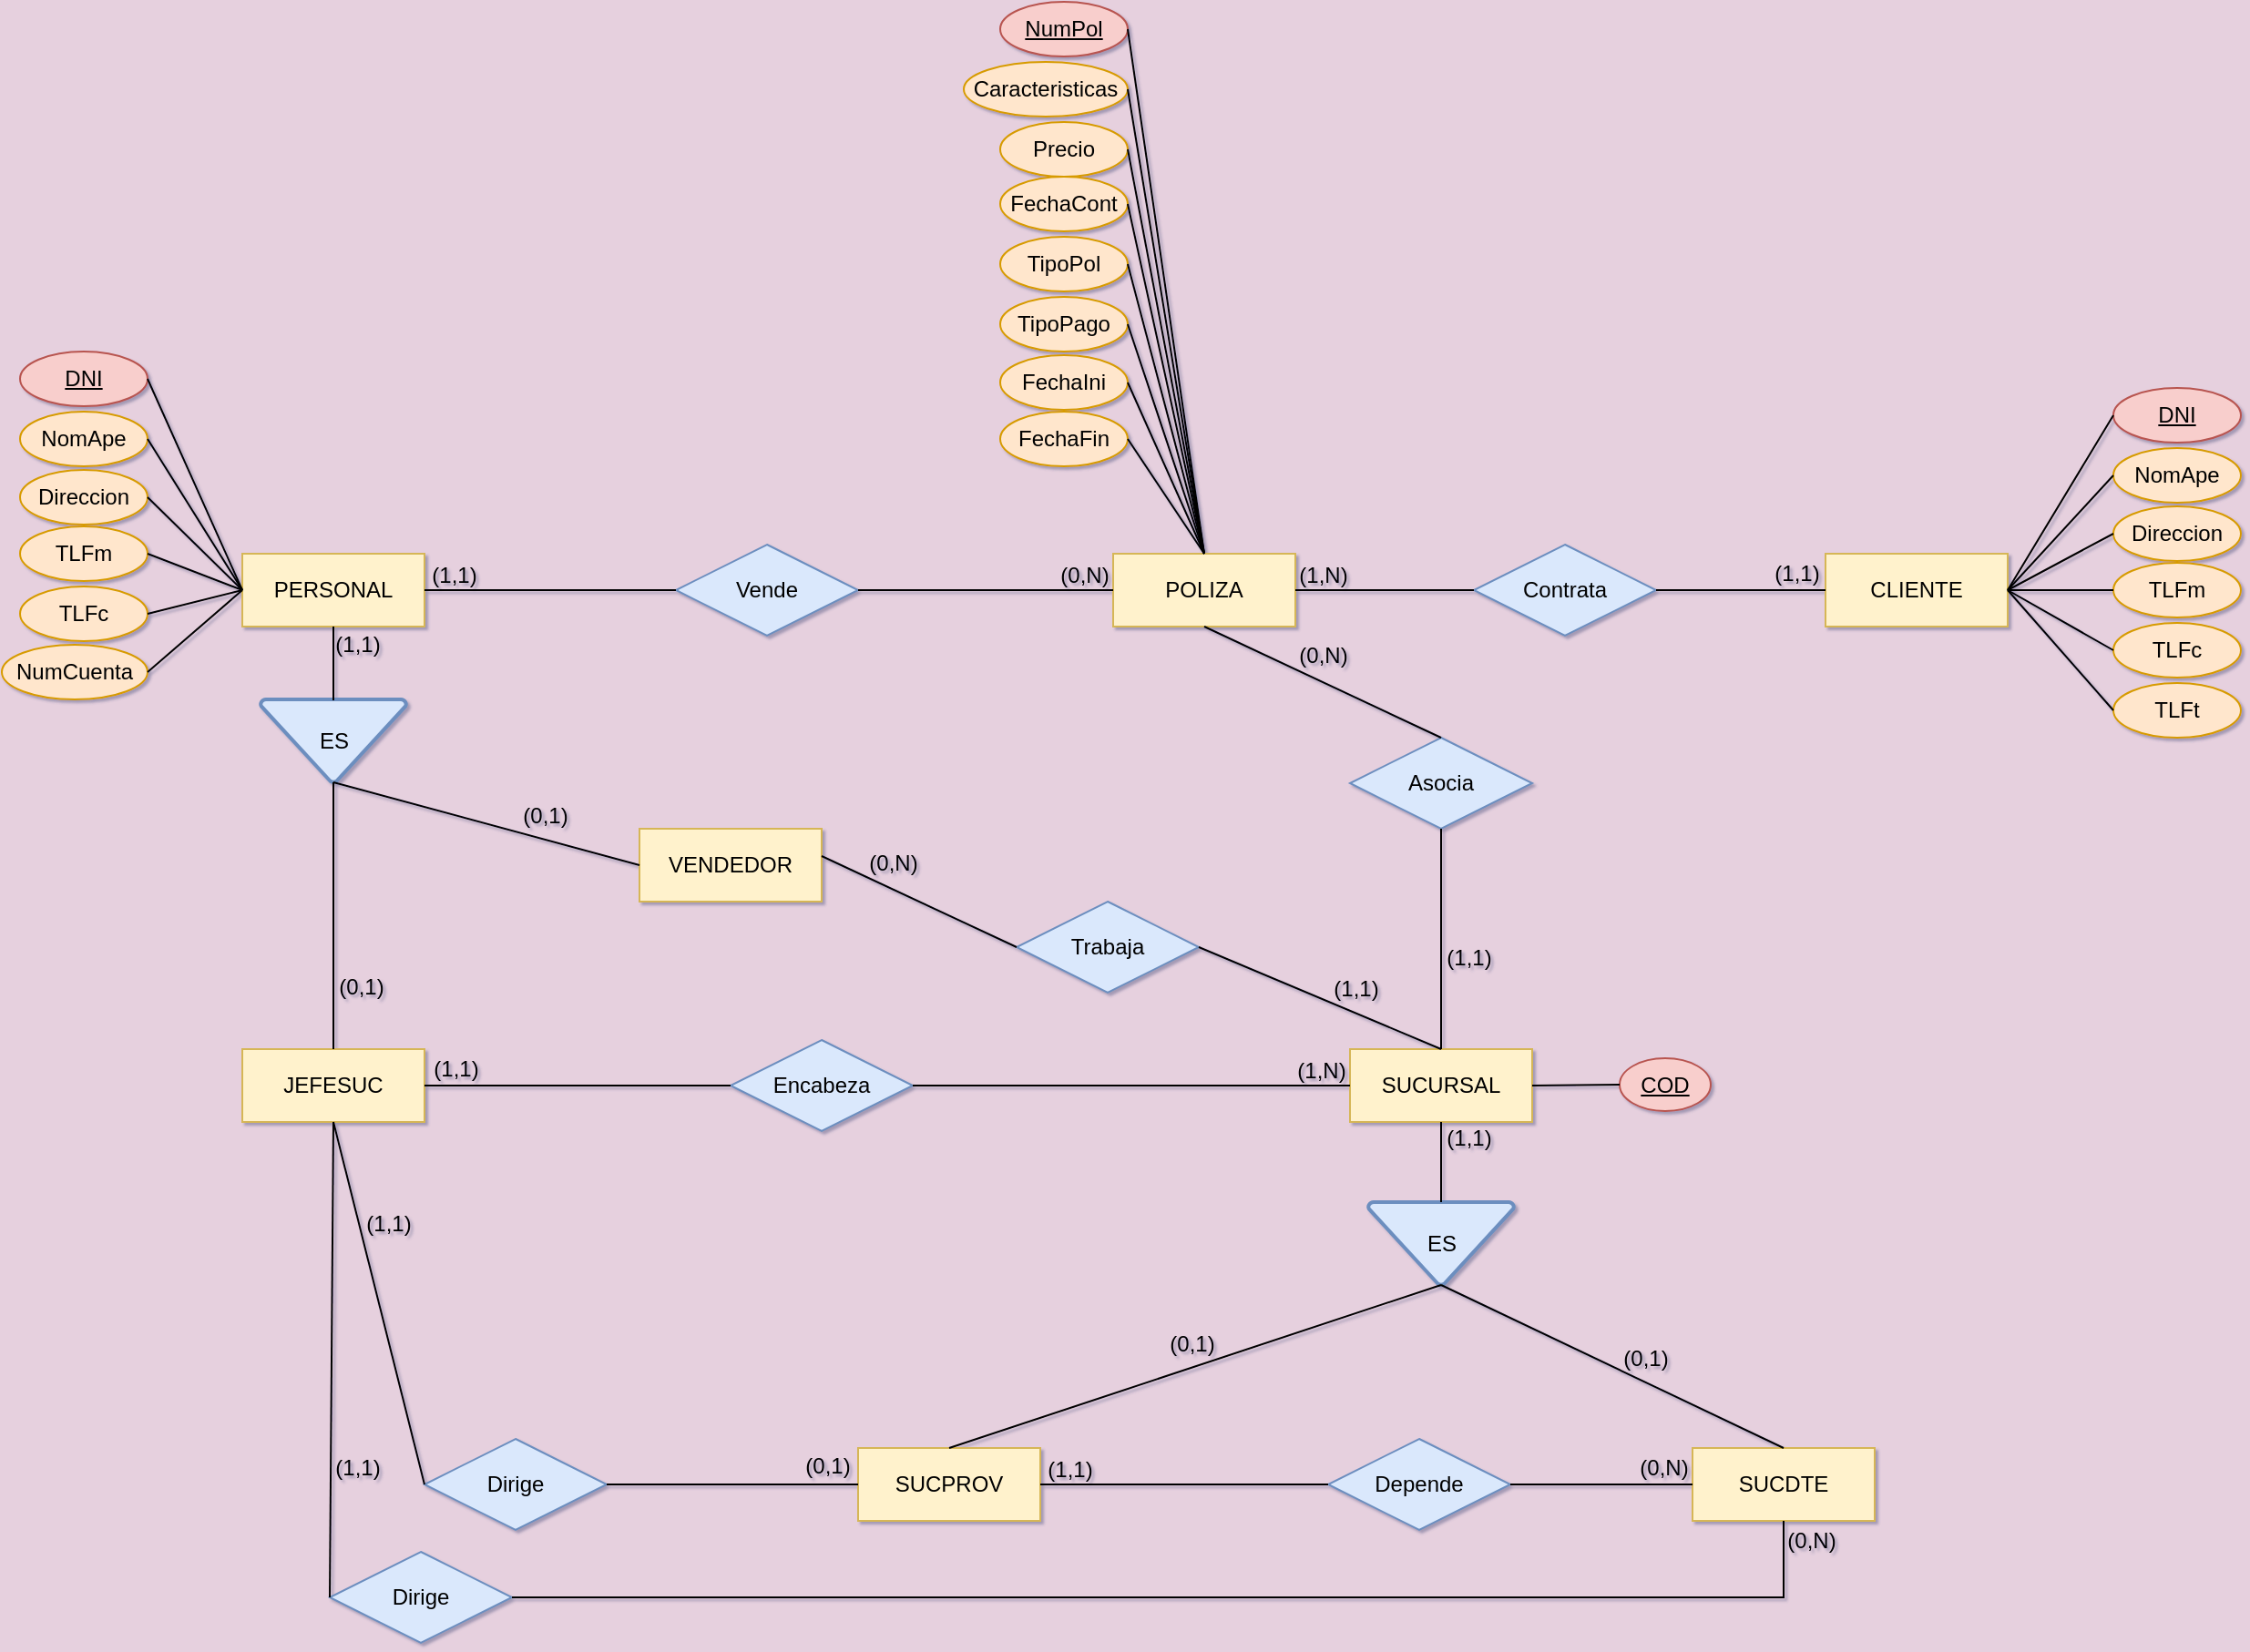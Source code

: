 <mxfile version="28.2.5">
  <diagram name="Página-1" id="L_BSh97Rvrajgwu3YOM5">
    <mxGraphModel dx="1381" dy="597" grid="1" gridSize="10" guides="1" tooltips="1" connect="1" arrows="1" fold="1" page="1" pageScale="1" pageWidth="2336" pageHeight="1654" background="light-dark(#E6D0DE,#AF8383)" math="0" shadow="1">
      <root>
        <mxCell id="0" />
        <mxCell id="1" parent="0" />
        <mxCell id="KrXGOnQtJ1yFIMdC9X8o-1" value="CLIENTE" style="whiteSpace=wrap;html=1;align=center;fillColor=#fff2cc;strokeColor=#d6b656;" parent="1" vertex="1">
          <mxGeometry x="1673" y="481" width="100" height="40" as="geometry" />
        </mxCell>
        <mxCell id="KrXGOnQtJ1yFIMdC9X8o-2" value="POLIZA" style="whiteSpace=wrap;html=1;align=center;fillColor=#fff2cc;strokeColor=#d6b656;" parent="1" vertex="1">
          <mxGeometry x="1282" y="481" width="100" height="40" as="geometry" />
        </mxCell>
        <mxCell id="KrXGOnQtJ1yFIMdC9X8o-3" value="SUCURSAL" style="whiteSpace=wrap;html=1;align=center;fillColor=#fff2cc;strokeColor=#d6b656;" parent="1" vertex="1">
          <mxGeometry x="1412" y="753" width="100" height="40" as="geometry" />
        </mxCell>
        <mxCell id="KrXGOnQtJ1yFIMdC9X8o-4" value="PERSONAL" style="whiteSpace=wrap;html=1;align=center;fillColor=#fff2cc;strokeColor=#d6b656;" parent="1" vertex="1">
          <mxGeometry x="804" y="481" width="100" height="40" as="geometry" />
        </mxCell>
        <mxCell id="KrXGOnQtJ1yFIMdC9X8o-5" value="&lt;div&gt;JEFESUC&lt;/div&gt;" style="whiteSpace=wrap;html=1;align=center;fillColor=#fff2cc;strokeColor=#d6b656;" parent="1" vertex="1">
          <mxGeometry x="804" y="753" width="100" height="40" as="geometry" />
        </mxCell>
        <mxCell id="KrXGOnQtJ1yFIMdC9X8o-6" value="VENDEDOR" style="whiteSpace=wrap;html=1;align=center;fillColor=#fff2cc;strokeColor=#d6b656;" parent="1" vertex="1">
          <mxGeometry x="1022" y="632" width="100" height="40" as="geometry" />
        </mxCell>
        <mxCell id="KrXGOnQtJ1yFIMdC9X8o-8" value="SUCPROV" style="whiteSpace=wrap;html=1;align=center;fillColor=#fff2cc;strokeColor=#d6b656;" parent="1" vertex="1">
          <mxGeometry x="1142" y="972" width="100" height="40" as="geometry" />
        </mxCell>
        <mxCell id="KrXGOnQtJ1yFIMdC9X8o-9" value="SUCDTE" style="whiteSpace=wrap;html=1;align=center;fillColor=#fff2cc;strokeColor=#d6b656;" parent="1" vertex="1">
          <mxGeometry x="1600" y="972" width="100" height="40" as="geometry" />
        </mxCell>
        <mxCell id="KrXGOnQtJ1yFIMdC9X8o-10" value="Contrata" style="shape=rhombus;perimeter=rhombusPerimeter;whiteSpace=wrap;html=1;align=center;fillColor=#dae8fc;strokeColor=#6c8ebf;" parent="1" vertex="1">
          <mxGeometry x="1480" y="476" width="100" height="50" as="geometry" />
        </mxCell>
        <mxCell id="KrXGOnQtJ1yFIMdC9X8o-11" value="Vende" style="shape=rhombus;perimeter=rhombusPerimeter;whiteSpace=wrap;html=1;align=center;fillColor=#dae8fc;strokeColor=#6c8ebf;" parent="1" vertex="1">
          <mxGeometry x="1042" y="476" width="100" height="50" as="geometry" />
        </mxCell>
        <mxCell id="KrXGOnQtJ1yFIMdC9X8o-12" value="Depende" style="shape=rhombus;perimeter=rhombusPerimeter;whiteSpace=wrap;html=1;align=center;fillColor=#dae8fc;strokeColor=#6c8ebf;" parent="1" vertex="1">
          <mxGeometry x="1400" y="967" width="100" height="50" as="geometry" />
        </mxCell>
        <mxCell id="KrXGOnQtJ1yFIMdC9X8o-13" value="Encabeza" style="shape=rhombus;perimeter=rhombusPerimeter;whiteSpace=wrap;html=1;align=center;fillColor=#dae8fc;strokeColor=#6c8ebf;" parent="1" vertex="1">
          <mxGeometry x="1072" y="748" width="100" height="50" as="geometry" />
        </mxCell>
        <mxCell id="KrXGOnQtJ1yFIMdC9X8o-14" value="Trabaja" style="shape=rhombus;perimeter=rhombusPerimeter;whiteSpace=wrap;html=1;align=center;fillColor=#dae8fc;strokeColor=#6c8ebf;" parent="1" vertex="1">
          <mxGeometry x="1229" y="672" width="100" height="50" as="geometry" />
        </mxCell>
        <mxCell id="KrXGOnQtJ1yFIMdC9X8o-15" value="Dirige" style="shape=rhombus;perimeter=rhombusPerimeter;whiteSpace=wrap;html=1;align=center;fillColor=#dae8fc;strokeColor=#6c8ebf;" parent="1" vertex="1">
          <mxGeometry x="904" y="967" width="100" height="50" as="geometry" />
        </mxCell>
        <mxCell id="KrXGOnQtJ1yFIMdC9X8o-16" value="Dirige" style="shape=rhombus;perimeter=rhombusPerimeter;whiteSpace=wrap;html=1;align=center;fillColor=#dae8fc;strokeColor=#6c8ebf;" parent="1" vertex="1">
          <mxGeometry x="852" y="1029" width="100" height="50" as="geometry" />
        </mxCell>
        <mxCell id="KrXGOnQtJ1yFIMdC9X8o-17" value="Asocia" style="shape=rhombus;perimeter=rhombusPerimeter;whiteSpace=wrap;html=1;align=center;fillColor=#dae8fc;strokeColor=#6c8ebf;" parent="1" vertex="1">
          <mxGeometry x="1412" y="582" width="100" height="50" as="geometry" />
        </mxCell>
        <mxCell id="KrXGOnQtJ1yFIMdC9X8o-18" value="" style="endArrow=none;html=1;rounded=0;entryX=0;entryY=0.5;entryDx=0;entryDy=0;exitX=1;exitY=0.5;exitDx=0;exitDy=0;" parent="1" source="KrXGOnQtJ1yFIMdC9X8o-5" target="KrXGOnQtJ1yFIMdC9X8o-13" edge="1">
          <mxGeometry relative="1" as="geometry">
            <mxPoint x="892" y="778" as="sourcePoint" />
            <mxPoint x="1002" y="772.5" as="targetPoint" />
          </mxGeometry>
        </mxCell>
        <mxCell id="KrXGOnQtJ1yFIMdC9X8o-19" value="" style="endArrow=none;html=1;rounded=0;entryX=0;entryY=0.5;entryDx=0;entryDy=0;exitX=1;exitY=0.5;exitDx=0;exitDy=0;" parent="1" source="KrXGOnQtJ1yFIMdC9X8o-13" target="KrXGOnQtJ1yFIMdC9X8o-3" edge="1">
          <mxGeometry relative="1" as="geometry">
            <mxPoint x="1152" y="823" as="sourcePoint" />
            <mxPoint x="1382" y="828" as="targetPoint" />
          </mxGeometry>
        </mxCell>
        <mxCell id="KrXGOnQtJ1yFIMdC9X8o-20" value="" style="endArrow=none;html=1;rounded=0;entryX=0;entryY=0.5;entryDx=0;entryDy=0;exitX=1;exitY=0.5;exitDx=0;exitDy=0;" parent="1" source="KrXGOnQtJ1yFIMdC9X8o-8" target="KrXGOnQtJ1yFIMdC9X8o-12" edge="1">
          <mxGeometry relative="1" as="geometry">
            <mxPoint x="792" y="573" as="sourcePoint" />
            <mxPoint x="1022" y="578" as="targetPoint" />
          </mxGeometry>
        </mxCell>
        <mxCell id="KrXGOnQtJ1yFIMdC9X8o-21" value="" style="endArrow=none;html=1;rounded=0;exitX=1;exitY=0.5;exitDx=0;exitDy=0;entryX=0;entryY=0.5;entryDx=0;entryDy=0;" parent="1" source="KrXGOnQtJ1yFIMdC9X8o-12" target="KrXGOnQtJ1yFIMdC9X8o-9" edge="1">
          <mxGeometry relative="1" as="geometry">
            <mxPoint x="612" y="573" as="sourcePoint" />
            <mxPoint x="1550" y="1017" as="targetPoint" />
          </mxGeometry>
        </mxCell>
        <mxCell id="Dobw_pbnJO2B4XNPJlrt-1" value="" style="endArrow=none;html=1;rounded=0;entryX=1;entryY=0.5;entryDx=0;entryDy=0;exitX=0;exitY=0.5;exitDx=0;exitDy=0;" parent="1" source="KrXGOnQtJ1yFIMdC9X8o-8" target="KrXGOnQtJ1yFIMdC9X8o-15" edge="1">
          <mxGeometry relative="1" as="geometry">
            <mxPoint x="662" y="443" as="sourcePoint" />
            <mxPoint x="692" y="723" as="targetPoint" />
          </mxGeometry>
        </mxCell>
        <mxCell id="Dobw_pbnJO2B4XNPJlrt-2" value="" style="endArrow=none;html=1;rounded=0;entryX=0;entryY=0.5;entryDx=0;entryDy=0;exitX=1;exitY=0.375;exitDx=0;exitDy=0;exitPerimeter=0;" parent="1" source="KrXGOnQtJ1yFIMdC9X8o-6" target="KrXGOnQtJ1yFIMdC9X8o-14" edge="1">
          <mxGeometry relative="1" as="geometry">
            <mxPoint x="1122" y="662" as="sourcePoint" />
            <mxPoint x="1262" y="722" as="targetPoint" />
          </mxGeometry>
        </mxCell>
        <mxCell id="Dobw_pbnJO2B4XNPJlrt-3" value="" style="endArrow=none;html=1;rounded=0;entryX=0;entryY=0.5;entryDx=0;entryDy=0;exitX=0.5;exitY=1;exitDx=0;exitDy=0;" parent="1" source="KrXGOnQtJ1yFIMdC9X8o-5" target="KrXGOnQtJ1yFIMdC9X8o-15" edge="1">
          <mxGeometry relative="1" as="geometry">
            <mxPoint x="943.52" y="857" as="sourcePoint" />
            <mxPoint x="943.52" y="947" as="targetPoint" />
          </mxGeometry>
        </mxCell>
        <mxCell id="Dobw_pbnJO2B4XNPJlrt-6" value="" style="endArrow=none;html=1;rounded=0;entryX=0;entryY=0.5;entryDx=0;entryDy=0;exitX=0.5;exitY=1;exitDx=0;exitDy=0;" parent="1" source="KrXGOnQtJ1yFIMdC9X8o-5" target="KrXGOnQtJ1yFIMdC9X8o-16" edge="1">
          <mxGeometry relative="1" as="geometry">
            <mxPoint x="884" y="838" as="sourcePoint" />
            <mxPoint x="1024" y="898" as="targetPoint" />
          </mxGeometry>
        </mxCell>
        <mxCell id="Dobw_pbnJO2B4XNPJlrt-8" value="" style="endArrow=none;html=1;rounded=0;exitX=1;exitY=0.5;exitDx=0;exitDy=0;entryX=0.5;entryY=1;entryDx=0;entryDy=0;" parent="1" source="KrXGOnQtJ1yFIMdC9X8o-16" target="KrXGOnQtJ1yFIMdC9X8o-9" edge="1">
          <mxGeometry relative="1" as="geometry">
            <mxPoint x="842" y="878" as="sourcePoint" />
            <mxPoint x="1740" y="1037" as="targetPoint" />
            <Array as="points">
              <mxPoint x="1650" y="1054" />
            </Array>
          </mxGeometry>
        </mxCell>
        <mxCell id="Dobw_pbnJO2B4XNPJlrt-39" value="ES" style="shape=mxgraph.flowchart.merge_or_storage;strokeWidth=2;gradientDirection=north;fontStyle=0;html=1;fillColor=#dae8fc;strokeColor=#6c8ebf;" parent="1" vertex="1">
          <mxGeometry x="814" y="561" width="80" height="45.5" as="geometry" />
        </mxCell>
        <mxCell id="Dobw_pbnJO2B4XNPJlrt-63" value="" style="endArrow=none;html=1;rounded=0;entryX=0.5;entryY=0.011;entryDx=0;entryDy=0;entryPerimeter=0;exitX=0.5;exitY=1;exitDx=0;exitDy=0;" parent="1" source="KrXGOnQtJ1yFIMdC9X8o-4" target="Dobw_pbnJO2B4XNPJlrt-39" edge="1">
          <mxGeometry relative="1" as="geometry">
            <mxPoint x="934" y="551" as="sourcePoint" />
            <mxPoint x="834" y="921" as="targetPoint" />
          </mxGeometry>
        </mxCell>
        <mxCell id="Dobw_pbnJO2B4XNPJlrt-64" value="" style="endArrow=none;html=1;rounded=0;entryX=0;entryY=0.5;entryDx=0;entryDy=0;exitX=0.5;exitY=1;exitDx=0;exitDy=0;exitPerimeter=0;" parent="1" source="Dobw_pbnJO2B4XNPJlrt-39" target="KrXGOnQtJ1yFIMdC9X8o-6" edge="1">
          <mxGeometry relative="1" as="geometry">
            <mxPoint x="922" y="750.995" as="sourcePoint" />
            <mxPoint x="1032" y="731" as="targetPoint" />
          </mxGeometry>
        </mxCell>
        <mxCell id="Dobw_pbnJO2B4XNPJlrt-65" value="" style="endArrow=none;html=1;rounded=0;exitX=0.5;exitY=1;exitDx=0;exitDy=0;exitPerimeter=0;entryX=0.5;entryY=0;entryDx=0;entryDy=0;" parent="1" source="Dobw_pbnJO2B4XNPJlrt-39" target="KrXGOnQtJ1yFIMdC9X8o-5" edge="1">
          <mxGeometry relative="1" as="geometry">
            <mxPoint x="994" y="691" as="sourcePoint" />
            <mxPoint x="864" y="861" as="targetPoint" />
          </mxGeometry>
        </mxCell>
        <mxCell id="Dobw_pbnJO2B4XNPJlrt-66" value="" style="endArrow=none;html=1;rounded=0;entryX=0.5;entryY=0;entryDx=0;entryDy=0;exitX=1;exitY=0.5;exitDx=0;exitDy=0;" parent="1" source="KrXGOnQtJ1yFIMdC9X8o-14" target="KrXGOnQtJ1yFIMdC9X8o-3" edge="1">
          <mxGeometry relative="1" as="geometry">
            <mxPoint x="1332" y="771" as="sourcePoint" />
            <mxPoint x="1289" y="801" as="targetPoint" />
          </mxGeometry>
        </mxCell>
        <mxCell id="Dobw_pbnJO2B4XNPJlrt-67" value="" style="endArrow=none;html=1;rounded=0;exitX=1;exitY=0.5;exitDx=0;exitDy=0;exitPerimeter=0;" parent="1" source="KrXGOnQtJ1yFIMdC9X8o-11" target="KrXGOnQtJ1yFIMdC9X8o-2" edge="1">
          <mxGeometry relative="1" as="geometry">
            <mxPoint x="1132" y="581" as="sourcePoint" />
            <mxPoint x="1239" y="631" as="targetPoint" />
          </mxGeometry>
        </mxCell>
        <mxCell id="Dobw_pbnJO2B4XNPJlrt-68" value="" style="endArrow=none;html=1;rounded=0;exitX=1;exitY=0.5;exitDx=0;exitDy=0;entryX=0;entryY=0.5;entryDx=0;entryDy=0;" parent="1" source="KrXGOnQtJ1yFIMdC9X8o-4" target="KrXGOnQtJ1yFIMdC9X8o-11" edge="1">
          <mxGeometry relative="1" as="geometry">
            <mxPoint x="922" y="501" as="sourcePoint" />
            <mxPoint x="1020" y="510" as="targetPoint" />
          </mxGeometry>
        </mxCell>
        <mxCell id="Dobw_pbnJO2B4XNPJlrt-69" value="" style="endArrow=none;html=1;rounded=0;exitX=1;exitY=0.5;exitDx=0;exitDy=0;entryX=0;entryY=0.5;entryDx=0;entryDy=0;" parent="1" source="KrXGOnQtJ1yFIMdC9X8o-10" target="KrXGOnQtJ1yFIMdC9X8o-1" edge="1">
          <mxGeometry relative="1" as="geometry">
            <mxPoint x="1682" y="511" as="sourcePoint" />
            <mxPoint x="1780" y="510" as="targetPoint" />
          </mxGeometry>
        </mxCell>
        <mxCell id="Dobw_pbnJO2B4XNPJlrt-70" value="" style="endArrow=none;html=1;rounded=0;entryX=0;entryY=0.5;entryDx=0;entryDy=0;exitX=1;exitY=0.5;exitDx=0;exitDy=0;exitPerimeter=0;" parent="1" source="KrXGOnQtJ1yFIMdC9X8o-2" target="KrXGOnQtJ1yFIMdC9X8o-10" edge="1">
          <mxGeometry relative="1" as="geometry">
            <mxPoint x="1472" y="531" as="sourcePoint" />
            <mxPoint x="1579" y="581" as="targetPoint" />
          </mxGeometry>
        </mxCell>
        <mxCell id="Dobw_pbnJO2B4XNPJlrt-71" value="" style="endArrow=none;html=1;rounded=0;exitX=0.5;exitY=1;exitDx=0;exitDy=0;exitPerimeter=0;entryX=0.5;entryY=0;entryDx=0;entryDy=0;" parent="1" source="KrXGOnQtJ1yFIMdC9X8o-2" target="KrXGOnQtJ1yFIMdC9X8o-17" edge="1">
          <mxGeometry relative="1" as="geometry">
            <mxPoint x="1392" y="631" as="sourcePoint" />
            <mxPoint x="1472" y="681" as="targetPoint" />
          </mxGeometry>
        </mxCell>
        <mxCell id="Dobw_pbnJO2B4XNPJlrt-72" value="" style="endArrow=none;html=1;rounded=0;exitX=0.5;exitY=1;exitDx=0;exitDy=0;" parent="1" source="KrXGOnQtJ1yFIMdC9X8o-17" target="KrXGOnQtJ1yFIMdC9X8o-3" edge="1">
          <mxGeometry relative="1" as="geometry">
            <mxPoint x="1472" y="711" as="sourcePoint" />
            <mxPoint x="1482" y="861" as="targetPoint" />
          </mxGeometry>
        </mxCell>
        <mxCell id="Dobw_pbnJO2B4XNPJlrt-73" value="NomApe" style="ellipse;whiteSpace=wrap;html=1;fillColor=#ffe6cc;strokeColor=#d79b00;" parent="1" vertex="1">
          <mxGeometry x="1831" y="423" width="70" height="30" as="geometry" />
        </mxCell>
        <mxCell id="Dobw_pbnJO2B4XNPJlrt-74" value="DNI" style="ellipse;whiteSpace=wrap;html=1;fillColor=#f8cecc;strokeColor=#b85450;fontStyle=4" parent="1" vertex="1">
          <mxGeometry x="1831" y="390" width="70" height="30" as="geometry" />
        </mxCell>
        <mxCell id="Dobw_pbnJO2B4XNPJlrt-75" value="Direccion" style="ellipse;whiteSpace=wrap;html=1;fillColor=#ffe6cc;strokeColor=#d79b00;" parent="1" vertex="1">
          <mxGeometry x="1831" y="455" width="70" height="30" as="geometry" />
        </mxCell>
        <mxCell id="Dobw_pbnJO2B4XNPJlrt-76" value="TLFm" style="ellipse;whiteSpace=wrap;html=1;fillColor=#ffe6cc;strokeColor=#d79b00;" parent="1" vertex="1">
          <mxGeometry x="1831" y="486" width="70" height="30" as="geometry" />
        </mxCell>
        <mxCell id="Dobw_pbnJO2B4XNPJlrt-77" value="TLFc" style="ellipse;whiteSpace=wrap;html=1;fillColor=#ffe6cc;strokeColor=#d79b00;" parent="1" vertex="1">
          <mxGeometry x="1831" y="519" width="70" height="30" as="geometry" />
        </mxCell>
        <mxCell id="Dobw_pbnJO2B4XNPJlrt-78" value="TLFt" style="ellipse;whiteSpace=wrap;html=1;fillColor=#ffe6cc;strokeColor=#d79b00;" parent="1" vertex="1">
          <mxGeometry x="1831" y="552" width="70" height="30" as="geometry" />
        </mxCell>
        <mxCell id="Dobw_pbnJO2B4XNPJlrt-79" value="NumPol" style="ellipse;whiteSpace=wrap;html=1;fillColor=#f8cecc;strokeColor=#b85450;fontStyle=4" parent="1" vertex="1">
          <mxGeometry x="1220" y="178" width="70" height="30" as="geometry" />
        </mxCell>
        <mxCell id="Dobw_pbnJO2B4XNPJlrt-80" value="Caracteristicas" style="ellipse;whiteSpace=wrap;html=1;fillColor=#ffe6cc;strokeColor=#d79b00;" parent="1" vertex="1">
          <mxGeometry x="1200" y="211" width="90" height="30" as="geometry" />
        </mxCell>
        <mxCell id="Dobw_pbnJO2B4XNPJlrt-81" value="Precio" style="ellipse;whiteSpace=wrap;html=1;fillColor=#ffe6cc;strokeColor=#d79b00;" parent="1" vertex="1">
          <mxGeometry x="1220" y="244" width="70" height="30" as="geometry" />
        </mxCell>
        <mxCell id="Dobw_pbnJO2B4XNPJlrt-82" value="FechaCont" style="ellipse;whiteSpace=wrap;html=1;fillColor=#ffe6cc;strokeColor=#d79b00;" parent="1" vertex="1">
          <mxGeometry x="1220" y="274" width="70" height="30" as="geometry" />
        </mxCell>
        <mxCell id="Dobw_pbnJO2B4XNPJlrt-83" value="TipoPol" style="ellipse;whiteSpace=wrap;html=1;fillColor=#ffe6cc;strokeColor=#d79b00;" parent="1" vertex="1">
          <mxGeometry x="1220" y="307" width="70" height="30" as="geometry" />
        </mxCell>
        <mxCell id="Dobw_pbnJO2B4XNPJlrt-84" value="TipoPago" style="ellipse;whiteSpace=wrap;html=1;fillColor=#ffe6cc;strokeColor=#d79b00;" parent="1" vertex="1">
          <mxGeometry x="1220" y="340" width="70" height="30" as="geometry" />
        </mxCell>
        <mxCell id="Dobw_pbnJO2B4XNPJlrt-85" value="FechaIni" style="ellipse;whiteSpace=wrap;html=1;fillColor=#ffe6cc;strokeColor=#d79b00;" parent="1" vertex="1">
          <mxGeometry x="1220" y="372" width="70" height="30" as="geometry" />
        </mxCell>
        <mxCell id="Dobw_pbnJO2B4XNPJlrt-86" value="FechaFin" style="ellipse;whiteSpace=wrap;html=1;fillColor=#ffe6cc;strokeColor=#d79b00;" parent="1" vertex="1">
          <mxGeometry x="1220" y="403" width="70" height="30" as="geometry" />
        </mxCell>
        <mxCell id="Dobw_pbnJO2B4XNPJlrt-90" value="COD" style="ellipse;whiteSpace=wrap;html=1;fillColor=#f8cecc;strokeColor=#b85450;fontStyle=4" parent="1" vertex="1">
          <mxGeometry x="1560" y="758" width="50" height="29" as="geometry" />
        </mxCell>
        <mxCell id="Dobw_pbnJO2B4XNPJlrt-91" value="DNI" style="ellipse;whiteSpace=wrap;html=1;fillColor=#f8cecc;strokeColor=#b85450;fontStyle=4" parent="1" vertex="1">
          <mxGeometry x="682" y="370" width="70" height="30" as="geometry" />
        </mxCell>
        <mxCell id="Dobw_pbnJO2B4XNPJlrt-92" value="NomApe" style="ellipse;whiteSpace=wrap;html=1;fillColor=#ffe6cc;strokeColor=#d79b00;" parent="1" vertex="1">
          <mxGeometry x="682" y="403" width="70" height="30" as="geometry" />
        </mxCell>
        <mxCell id="Dobw_pbnJO2B4XNPJlrt-93" value="Direccion" style="ellipse;whiteSpace=wrap;html=1;fillColor=#ffe6cc;strokeColor=#d79b00;" parent="1" vertex="1">
          <mxGeometry x="682" y="435" width="70" height="30" as="geometry" />
        </mxCell>
        <mxCell id="Dobw_pbnJO2B4XNPJlrt-94" value="TLFm" style="ellipse;whiteSpace=wrap;html=1;fillColor=#ffe6cc;strokeColor=#d79b00;" parent="1" vertex="1">
          <mxGeometry x="682" y="466" width="70" height="30" as="geometry" />
        </mxCell>
        <mxCell id="Dobw_pbnJO2B4XNPJlrt-95" value="TLFc" style="ellipse;whiteSpace=wrap;html=1;fillColor=#ffe6cc;strokeColor=#d79b00;" parent="1" vertex="1">
          <mxGeometry x="682" y="499" width="70" height="30" as="geometry" />
        </mxCell>
        <mxCell id="Dobw_pbnJO2B4XNPJlrt-96" value="NumCuenta" style="ellipse;whiteSpace=wrap;html=1;fillColor=#ffe6cc;strokeColor=#d79b00;" parent="1" vertex="1">
          <mxGeometry x="672" y="531" width="80" height="30" as="geometry" />
        </mxCell>
        <mxCell id="JXPAojj7HqvzzVR8Z2ly-1" value="ES" style="shape=mxgraph.flowchart.merge_or_storage;strokeWidth=2;gradientDirection=north;fontStyle=0;html=1;fillColor=#dae8fc;strokeColor=#6c8ebf;" parent="1" vertex="1">
          <mxGeometry x="1422" y="837" width="80" height="45.5" as="geometry" />
        </mxCell>
        <mxCell id="JXPAojj7HqvzzVR8Z2ly-2" value="" style="endArrow=none;html=1;rounded=0;entryX=0.5;entryY=0;entryDx=0;entryDy=0;exitX=0.5;exitY=1;exitDx=0;exitDy=0;entryPerimeter=0;" parent="1" source="KrXGOnQtJ1yFIMdC9X8o-3" target="JXPAojj7HqvzzVR8Z2ly-1" edge="1">
          <mxGeometry relative="1" as="geometry">
            <mxPoint x="1470" y="967" as="sourcePoint" />
            <mxPoint x="1717" y="927" as="targetPoint" />
          </mxGeometry>
        </mxCell>
        <mxCell id="JXPAojj7HqvzzVR8Z2ly-4" value="" style="endArrow=none;html=1;rounded=0;entryX=0.5;entryY=1;entryDx=0;entryDy=0;exitX=0.5;exitY=0;exitDx=0;exitDy=0;entryPerimeter=0;" parent="1" source="KrXGOnQtJ1yFIMdC9X8o-8" target="JXPAojj7HqvzzVR8Z2ly-1" edge="1">
          <mxGeometry relative="1" as="geometry">
            <mxPoint x="1440" y="977" as="sourcePoint" />
            <mxPoint x="1687" y="937" as="targetPoint" />
          </mxGeometry>
        </mxCell>
        <mxCell id="JXPAojj7HqvzzVR8Z2ly-5" value="" style="endArrow=none;html=1;rounded=0;entryX=0.5;entryY=0;entryDx=0;entryDy=0;exitX=0.5;exitY=1;exitDx=0;exitDy=0;exitPerimeter=0;" parent="1" source="JXPAojj7HqvzzVR8Z2ly-1" target="KrXGOnQtJ1yFIMdC9X8o-9" edge="1">
          <mxGeometry relative="1" as="geometry">
            <mxPoint x="1560" y="987" as="sourcePoint" />
            <mxPoint x="1807" y="947" as="targetPoint" />
          </mxGeometry>
        </mxCell>
        <mxCell id="JXPAojj7HqvzzVR8Z2ly-11" value="" style="endArrow=none;html=1;rounded=0;entryX=0;entryY=0.5;entryDx=0;entryDy=0;exitX=1;exitY=0.5;exitDx=0;exitDy=0;" parent="1" source="Dobw_pbnJO2B4XNPJlrt-91" target="KrXGOnQtJ1yFIMdC9X8o-4" edge="1">
          <mxGeometry relative="1" as="geometry">
            <mxPoint x="802" y="320" as="sourcePoint" />
            <mxPoint x="1049" y="280" as="targetPoint" />
          </mxGeometry>
        </mxCell>
        <mxCell id="JXPAojj7HqvzzVR8Z2ly-12" value="" style="endArrow=none;html=1;rounded=0;entryX=0;entryY=0.5;entryDx=0;entryDy=0;exitX=1;exitY=0.5;exitDx=0;exitDy=0;" parent="1" source="Dobw_pbnJO2B4XNPJlrt-92" target="KrXGOnQtJ1yFIMdC9X8o-4" edge="1">
          <mxGeometry relative="1" as="geometry">
            <mxPoint x="792" y="340" as="sourcePoint" />
            <mxPoint x="1039" y="300" as="targetPoint" />
          </mxGeometry>
        </mxCell>
        <mxCell id="JXPAojj7HqvzzVR8Z2ly-13" value="" style="endArrow=none;html=1;rounded=0;entryX=0;entryY=0.5;entryDx=0;entryDy=0;exitX=1;exitY=0.5;exitDx=0;exitDy=0;" parent="1" source="Dobw_pbnJO2B4XNPJlrt-93" target="KrXGOnQtJ1yFIMdC9X8o-4" edge="1">
          <mxGeometry relative="1" as="geometry">
            <mxPoint x="842" y="300" as="sourcePoint" />
            <mxPoint x="864" y="538" as="targetPoint" />
          </mxGeometry>
        </mxCell>
        <mxCell id="JXPAojj7HqvzzVR8Z2ly-14" value="" style="endArrow=none;html=1;rounded=0;entryX=0;entryY=0.5;entryDx=0;entryDy=0;exitX=1;exitY=0.5;exitDx=0;exitDy=0;" parent="1" source="Dobw_pbnJO2B4XNPJlrt-94" target="KrXGOnQtJ1yFIMdC9X8o-4" edge="1">
          <mxGeometry relative="1" as="geometry">
            <mxPoint x="802" y="320" as="sourcePoint" />
            <mxPoint x="824" y="558" as="targetPoint" />
          </mxGeometry>
        </mxCell>
        <mxCell id="JXPAojj7HqvzzVR8Z2ly-15" value="" style="endArrow=none;html=1;rounded=0;exitX=1;exitY=0.5;exitDx=0;exitDy=0;entryX=0;entryY=0.5;entryDx=0;entryDy=0;" parent="1" source="Dobw_pbnJO2B4XNPJlrt-95" target="KrXGOnQtJ1yFIMdC9X8o-4" edge="1">
          <mxGeometry relative="1" as="geometry">
            <mxPoint x="812" y="360" as="sourcePoint" />
            <mxPoint x="802" y="500" as="targetPoint" />
          </mxGeometry>
        </mxCell>
        <mxCell id="JXPAojj7HqvzzVR8Z2ly-16" value="" style="endArrow=none;html=1;rounded=0;entryX=0;entryY=0.5;entryDx=0;entryDy=0;exitX=1;exitY=0.5;exitDx=0;exitDy=0;" parent="1" source="Dobw_pbnJO2B4XNPJlrt-96" target="KrXGOnQtJ1yFIMdC9X8o-4" edge="1">
          <mxGeometry relative="1" as="geometry">
            <mxPoint x="832" y="380" as="sourcePoint" />
            <mxPoint x="854" y="618" as="targetPoint" />
          </mxGeometry>
        </mxCell>
        <mxCell id="JXPAojj7HqvzzVR8Z2ly-18" value="" style="endArrow=none;html=1;rounded=0;entryX=0.5;entryY=0;entryDx=0;entryDy=0;exitX=1;exitY=0.5;exitDx=0;exitDy=0;" parent="1" source="Dobw_pbnJO2B4XNPJlrt-79" target="KrXGOnQtJ1yFIMdC9X8o-2" edge="1">
          <mxGeometry relative="1" as="geometry">
            <mxPoint x="1300" y="280" as="sourcePoint" />
            <mxPoint x="1322" y="518" as="targetPoint" />
          </mxGeometry>
        </mxCell>
        <mxCell id="JXPAojj7HqvzzVR8Z2ly-19" value="" style="endArrow=none;html=1;rounded=0;entryX=0.5;entryY=0;entryDx=0;entryDy=0;exitX=1;exitY=0.5;exitDx=0;exitDy=0;" parent="1" source="Dobw_pbnJO2B4XNPJlrt-80" target="KrXGOnQtJ1yFIMdC9X8o-2" edge="1">
          <mxGeometry relative="1" as="geometry">
            <mxPoint x="1320" y="270" as="sourcePoint" />
            <mxPoint x="1362" y="558" as="targetPoint" />
          </mxGeometry>
        </mxCell>
        <mxCell id="JXPAojj7HqvzzVR8Z2ly-20" value="" style="endArrow=none;html=1;rounded=0;entryX=0.5;entryY=0;entryDx=0;entryDy=0;exitX=1;exitY=0.5;exitDx=0;exitDy=0;" parent="1" source="Dobw_pbnJO2B4XNPJlrt-81" target="KrXGOnQtJ1yFIMdC9X8o-2" edge="1">
          <mxGeometry relative="1" as="geometry">
            <mxPoint x="1280" y="250" as="sourcePoint" />
            <mxPoint x="1322" y="538" as="targetPoint" />
          </mxGeometry>
        </mxCell>
        <mxCell id="JXPAojj7HqvzzVR8Z2ly-21" value="" style="endArrow=none;html=1;rounded=0;entryX=0.5;entryY=0;entryDx=0;entryDy=0;exitX=1;exitY=0.5;exitDx=0;exitDy=0;" parent="1" source="Dobw_pbnJO2B4XNPJlrt-82" target="KrXGOnQtJ1yFIMdC9X8o-2" edge="1">
          <mxGeometry relative="1" as="geometry">
            <mxPoint x="1320" y="310" as="sourcePoint" />
            <mxPoint x="1362" y="598" as="targetPoint" />
          </mxGeometry>
        </mxCell>
        <mxCell id="JXPAojj7HqvzzVR8Z2ly-22" value="" style="endArrow=none;html=1;rounded=0;entryX=0;entryY=0.5;entryDx=0;entryDy=0;exitX=1;exitY=0.5;exitDx=0;exitDy=0;" parent="1" source="KrXGOnQtJ1yFIMdC9X8o-3" target="Dobw_pbnJO2B4XNPJlrt-90" edge="1">
          <mxGeometry relative="1" as="geometry">
            <mxPoint x="1630" y="717" as="sourcePoint" />
            <mxPoint x="1672" y="1005" as="targetPoint" />
          </mxGeometry>
        </mxCell>
        <mxCell id="JXPAojj7HqvzzVR8Z2ly-26" value="" style="endArrow=none;html=1;rounded=0;entryX=0.5;entryY=0;entryDx=0;entryDy=0;exitX=1;exitY=0.5;exitDx=0;exitDy=0;" parent="1" source="Dobw_pbnJO2B4XNPJlrt-83" target="KrXGOnQtJ1yFIMdC9X8o-2" edge="1">
          <mxGeometry relative="1" as="geometry">
            <mxPoint x="1300" y="300" as="sourcePoint" />
            <mxPoint x="1342" y="588" as="targetPoint" />
          </mxGeometry>
        </mxCell>
        <mxCell id="JXPAojj7HqvzzVR8Z2ly-30" value="" style="endArrow=none;html=1;rounded=0;entryX=0.5;entryY=0;entryDx=0;entryDy=0;exitX=1;exitY=0.5;exitDx=0;exitDy=0;" parent="1" source="Dobw_pbnJO2B4XNPJlrt-86" target="KrXGOnQtJ1yFIMdC9X8o-2" edge="1">
          <mxGeometry relative="1" as="geometry">
            <mxPoint x="1360" y="380" as="sourcePoint" />
            <mxPoint x="1412" y="404" as="targetPoint" />
          </mxGeometry>
        </mxCell>
        <mxCell id="JXPAojj7HqvzzVR8Z2ly-31" value="" style="endArrow=none;html=1;rounded=0;entryX=0.5;entryY=0;entryDx=0;entryDy=0;exitX=1;exitY=0.5;exitDx=0;exitDy=0;" parent="1" source="Dobw_pbnJO2B4XNPJlrt-85" target="KrXGOnQtJ1yFIMdC9X8o-2" edge="1">
          <mxGeometry relative="1" as="geometry">
            <mxPoint x="1360" y="390" as="sourcePoint" />
            <mxPoint x="1412" y="414" as="targetPoint" />
          </mxGeometry>
        </mxCell>
        <mxCell id="JXPAojj7HqvzzVR8Z2ly-32" value="" style="endArrow=none;html=1;rounded=0;entryX=0.5;entryY=0;entryDx=0;entryDy=0;exitX=1;exitY=0.5;exitDx=0;exitDy=0;" parent="1" source="Dobw_pbnJO2B4XNPJlrt-84" target="KrXGOnQtJ1yFIMdC9X8o-2" edge="1">
          <mxGeometry relative="1" as="geometry">
            <mxPoint x="1380" y="330" as="sourcePoint" />
            <mxPoint x="1422" y="384" as="targetPoint" />
          </mxGeometry>
        </mxCell>
        <mxCell id="JXPAojj7HqvzzVR8Z2ly-33" value="" style="endArrow=none;html=1;rounded=0;entryX=1;entryY=0.5;entryDx=0;entryDy=0;exitX=0;exitY=0.5;exitDx=0;exitDy=0;" parent="1" source="Dobw_pbnJO2B4XNPJlrt-74" target="KrXGOnQtJ1yFIMdC9X8o-1" edge="1">
          <mxGeometry relative="1" as="geometry">
            <mxPoint x="1761" y="410" as="sourcePoint" />
            <mxPoint x="1813" y="434" as="targetPoint" />
          </mxGeometry>
        </mxCell>
        <mxCell id="JXPAojj7HqvzzVR8Z2ly-34" value="" style="endArrow=none;html=1;rounded=0;entryX=1;entryY=0.5;entryDx=0;entryDy=0;exitX=0;exitY=0.5;exitDx=0;exitDy=0;" parent="1" source="Dobw_pbnJO2B4XNPJlrt-73" target="KrXGOnQtJ1yFIMdC9X8o-1" edge="1">
          <mxGeometry relative="1" as="geometry">
            <mxPoint x="1851" y="430" as="sourcePoint" />
            <mxPoint x="1903" y="454" as="targetPoint" />
          </mxGeometry>
        </mxCell>
        <mxCell id="JXPAojj7HqvzzVR8Z2ly-36" value="" style="endArrow=none;html=1;rounded=0;entryX=1;entryY=0.5;entryDx=0;entryDy=0;exitX=0;exitY=0.5;exitDx=0;exitDy=0;" parent="1" source="Dobw_pbnJO2B4XNPJlrt-75" target="KrXGOnQtJ1yFIMdC9X8o-1" edge="1">
          <mxGeometry relative="1" as="geometry">
            <mxPoint x="1949" y="430" as="sourcePoint" />
            <mxPoint x="1851" y="549" as="targetPoint" />
          </mxGeometry>
        </mxCell>
        <mxCell id="JXPAojj7HqvzzVR8Z2ly-37" value="" style="endArrow=none;html=1;rounded=0;entryX=1;entryY=0.5;entryDx=0;entryDy=0;exitX=0;exitY=0.5;exitDx=0;exitDy=0;" parent="1" source="Dobw_pbnJO2B4XNPJlrt-76" target="KrXGOnQtJ1yFIMdC9X8o-1" edge="1">
          <mxGeometry relative="1" as="geometry">
            <mxPoint x="1939" y="460" as="sourcePoint" />
            <mxPoint x="1841" y="579" as="targetPoint" />
          </mxGeometry>
        </mxCell>
        <mxCell id="JXPAojj7HqvzzVR8Z2ly-38" value="" style="endArrow=none;html=1;rounded=0;entryX=1;entryY=0.5;entryDx=0;entryDy=0;exitX=0;exitY=0.5;exitDx=0;exitDy=0;" parent="1" source="Dobw_pbnJO2B4XNPJlrt-77" target="KrXGOnQtJ1yFIMdC9X8o-1" edge="1">
          <mxGeometry relative="1" as="geometry">
            <mxPoint x="1939" y="480" as="sourcePoint" />
            <mxPoint x="1841" y="599" as="targetPoint" />
          </mxGeometry>
        </mxCell>
        <mxCell id="JXPAojj7HqvzzVR8Z2ly-39" value="" style="endArrow=none;html=1;rounded=0;entryX=1;entryY=0.5;entryDx=0;entryDy=0;exitX=0;exitY=0.5;exitDx=0;exitDy=0;" parent="1" source="Dobw_pbnJO2B4XNPJlrt-78" target="KrXGOnQtJ1yFIMdC9X8o-1" edge="1">
          <mxGeometry relative="1" as="geometry">
            <mxPoint x="1949" y="530" as="sourcePoint" />
            <mxPoint x="1851" y="649" as="targetPoint" />
          </mxGeometry>
        </mxCell>
        <mxCell id="4Ge2thAeXuA-6wFqmvGh-1" value="(1,1)" style="text;html=1;align=center;verticalAlign=middle;resizable=0;points=[];autosize=1;strokeColor=none;fillColor=none;" parent="1" vertex="1">
          <mxGeometry x="1632" y="477" width="50" height="30" as="geometry" />
        </mxCell>
        <mxCell id="4Ge2thAeXuA-6wFqmvGh-2" value="(1,1)" style="text;html=1;align=center;verticalAlign=middle;resizable=0;points=[];autosize=1;strokeColor=none;fillColor=none;" parent="1" vertex="1">
          <mxGeometry x="895" y="478" width="50" height="30" as="geometry" />
        </mxCell>
        <mxCell id="4Ge2thAeXuA-6wFqmvGh-3" value="(1,1)" style="text;html=1;align=center;verticalAlign=middle;resizable=0;points=[];autosize=1;strokeColor=none;fillColor=none;" parent="1" vertex="1">
          <mxGeometry x="896" y="749" width="50" height="30" as="geometry" />
        </mxCell>
        <mxCell id="4Ge2thAeXuA-6wFqmvGh-4" value="(1,1)" style="text;html=1;align=center;verticalAlign=middle;resizable=0;points=[];autosize=1;strokeColor=none;fillColor=none;" parent="1" vertex="1">
          <mxGeometry x="1390" y="705" width="50" height="30" as="geometry" />
        </mxCell>
        <mxCell id="4Ge2thAeXuA-6wFqmvGh-5" value="(1,1)" style="text;html=1;align=center;verticalAlign=middle;resizable=0;points=[];autosize=1;strokeColor=none;fillColor=none;" parent="1" vertex="1">
          <mxGeometry x="859" y="834" width="50" height="30" as="geometry" />
        </mxCell>
        <mxCell id="4Ge2thAeXuA-6wFqmvGh-6" value="(1,1)" style="text;html=1;align=center;verticalAlign=middle;resizable=0;points=[];autosize=1;strokeColor=none;fillColor=none;" parent="1" vertex="1">
          <mxGeometry x="842" y="968" width="50" height="30" as="geometry" />
        </mxCell>
        <mxCell id="4Ge2thAeXuA-6wFqmvGh-7" value="(1,1)" style="text;html=1;align=center;verticalAlign=middle;resizable=0;points=[];autosize=1;strokeColor=none;fillColor=none;" parent="1" vertex="1">
          <mxGeometry x="1452" y="688" width="50" height="30" as="geometry" />
        </mxCell>
        <mxCell id="4Ge2thAeXuA-6wFqmvGh-8" value="(1,1)" style="text;html=1;align=center;verticalAlign=middle;resizable=0;points=[];autosize=1;strokeColor=none;fillColor=none;" parent="1" vertex="1">
          <mxGeometry x="1233" y="969" width="50" height="30" as="geometry" />
        </mxCell>
        <mxCell id="4Ge2thAeXuA-6wFqmvGh-9" value="(1,1)" style="text;html=1;align=center;verticalAlign=middle;resizable=0;points=[];autosize=1;strokeColor=none;fillColor=none;" parent="1" vertex="1">
          <mxGeometry x="1452" y="787" width="50" height="30" as="geometry" />
        </mxCell>
        <mxCell id="4Ge2thAeXuA-6wFqmvGh-10" value="(1,1)" style="text;html=1;align=center;verticalAlign=middle;resizable=0;points=[];autosize=1;strokeColor=none;fillColor=none;" parent="1" vertex="1">
          <mxGeometry x="842" y="516" width="50" height="30" as="geometry" />
        </mxCell>
        <mxCell id="4Ge2thAeXuA-6wFqmvGh-11" value="(1,N)" style="text;html=1;align=center;verticalAlign=middle;resizable=0;points=[];autosize=1;strokeColor=none;fillColor=none;" parent="1" vertex="1">
          <mxGeometry x="1372" y="478" width="50" height="30" as="geometry" />
        </mxCell>
        <mxCell id="4Ge2thAeXuA-6wFqmvGh-12" value="(1,N)" style="text;html=1;align=center;verticalAlign=middle;resizable=0;points=[];autosize=1;strokeColor=none;fillColor=none;" parent="1" vertex="1">
          <mxGeometry x="1371" y="750" width="50" height="30" as="geometry" />
        </mxCell>
        <mxCell id="4Ge2thAeXuA-6wFqmvGh-13" value="(0,N)" style="text;html=1;align=center;verticalAlign=middle;resizable=0;points=[];autosize=1;strokeColor=none;fillColor=none;" parent="1" vertex="1">
          <mxGeometry x="1241" y="478" width="50" height="30" as="geometry" />
        </mxCell>
        <mxCell id="4Ge2thAeXuA-6wFqmvGh-14" value="(0,N)" style="text;html=1;align=center;verticalAlign=middle;resizable=0;points=[];autosize=1;strokeColor=none;fillColor=none;" parent="1" vertex="1">
          <mxGeometry x="1136" y="636" width="50" height="30" as="geometry" />
        </mxCell>
        <mxCell id="4Ge2thAeXuA-6wFqmvGh-15" value="(0,N)" style="text;html=1;align=center;verticalAlign=middle;resizable=0;points=[];autosize=1;strokeColor=none;fillColor=none;" parent="1" vertex="1">
          <mxGeometry x="1640" y="1008" width="50" height="30" as="geometry" />
        </mxCell>
        <mxCell id="4Ge2thAeXuA-6wFqmvGh-16" value="(0,N)" style="text;html=1;align=center;verticalAlign=middle;resizable=0;points=[];autosize=1;strokeColor=none;fillColor=none;" parent="1" vertex="1">
          <mxGeometry x="1372" y="522" width="50" height="30" as="geometry" />
        </mxCell>
        <mxCell id="4Ge2thAeXuA-6wFqmvGh-17" value="(0,N)" style="text;html=1;align=center;verticalAlign=middle;resizable=0;points=[];autosize=1;strokeColor=none;fillColor=none;" parent="1" vertex="1">
          <mxGeometry x="1559" y="968" width="50" height="30" as="geometry" />
        </mxCell>
        <mxCell id="4Ge2thAeXuA-6wFqmvGh-18" value="(0,1)" style="text;html=1;align=center;verticalAlign=middle;resizable=0;points=[];autosize=1;strokeColor=none;fillColor=none;" parent="1" vertex="1">
          <mxGeometry x="1100" y="967" width="50" height="30" as="geometry" />
        </mxCell>
        <mxCell id="4Ge2thAeXuA-6wFqmvGh-20" value="(0,1)" style="text;html=1;align=center;verticalAlign=middle;resizable=0;points=[];autosize=1;strokeColor=none;fillColor=none;" parent="1" vertex="1">
          <mxGeometry x="1300" y="900" width="50" height="30" as="geometry" />
        </mxCell>
        <mxCell id="4Ge2thAeXuA-6wFqmvGh-23" value="(0,1)" style="text;html=1;align=center;verticalAlign=middle;resizable=0;points=[];autosize=1;strokeColor=none;fillColor=none;" parent="1" vertex="1">
          <mxGeometry x="1549" y="908" width="50" height="30" as="geometry" />
        </mxCell>
        <mxCell id="4Ge2thAeXuA-6wFqmvGh-24" value="(0,1)" style="text;html=1;align=center;verticalAlign=middle;resizable=0;points=[];autosize=1;strokeColor=none;fillColor=none;" parent="1" vertex="1">
          <mxGeometry x="945" y="610" width="50" height="30" as="geometry" />
        </mxCell>
        <mxCell id="4Ge2thAeXuA-6wFqmvGh-25" value="(0,1)" style="text;html=1;align=center;verticalAlign=middle;resizable=0;points=[];autosize=1;strokeColor=none;fillColor=none;" parent="1" vertex="1">
          <mxGeometry x="844" y="704" width="50" height="30" as="geometry" />
        </mxCell>
      </root>
    </mxGraphModel>
  </diagram>
</mxfile>

